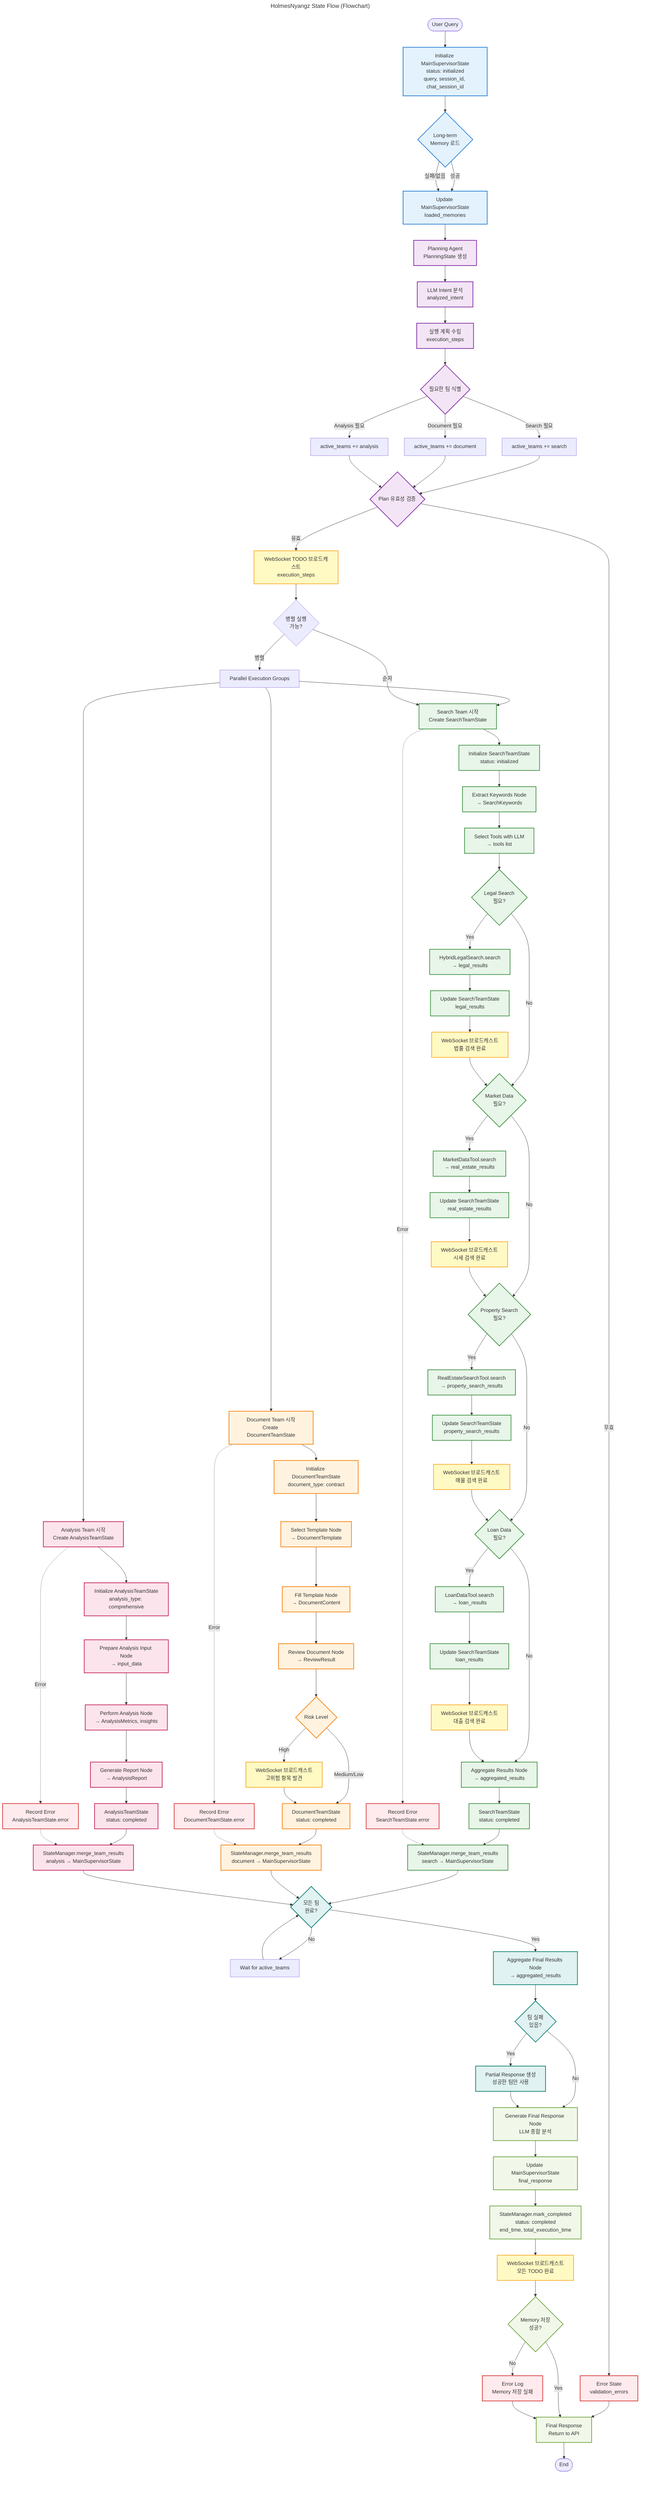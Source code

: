 ---
title: HolmesNyangz State Flow (Flowchart)
---
flowchart TB
    %% ============================================================================
    %% Start Node
    %% ============================================================================
    Start([User Query]) --> InitState

    %% ============================================================================
    %% Phase 1: Initialization
    %% ============================================================================
    InitState[Initialize MainSupervisorState<br/>status: initialized<br/>query, session_id, chat_session_id]
    InitState --> LoadMemory

    LoadMemory{Long-term<br/>Memory 로드}
    LoadMemory -->|성공| UpdateMemory[Update MainSupervisorState<br/>loaded_memories]
    LoadMemory -->|실패/없음| UpdateMemory
    UpdateMemory --> Planning

    %% ============================================================================
    %% Phase 2: Planning
    %% ============================================================================
    Planning[Planning Agent<br/>PlanningState 생성]
    Planning --> IntentAnalysis[LLM Intent 분석<br/>analyzed_intent]
    IntentAnalysis --> ExecutionPlan[실행 계획 수립<br/>execution_steps]
    ExecutionPlan --> TeamSelection{필요한 팀 식별}

    TeamSelection -->|Search 필요| ActivateSearch[active_teams += search]
    TeamSelection -->|Document 필요| ActivateDocument[active_teams += document]
    TeamSelection -->|Analysis 필요| ActivateAnalysis[active_teams += analysis]

    ActivateSearch --> ValidatePlan
    ActivateDocument --> ValidatePlan
    ActivateAnalysis --> ValidatePlan

    ValidatePlan{Plan 유효성 검증}
    ValidatePlan -->|유효| BroadcastTodo[WebSocket TODO 브로드캐스트<br/>execution_steps]
    ValidatePlan -->|무효| ErrorState[Error State<br/>validation_errors]
    ErrorState --> FinalResponse

    BroadcastTodo --> CheckParallel{병렬 실행<br/>가능?}

    %% ============================================================================
    %% Phase 3: Team Execution
    %% ============================================================================

    %% Parallel Execution
    CheckParallel -->|병렬| ParallelExec[Parallel Execution Groups]
    ParallelExec --> SearchTeam
    ParallelExec --> DocumentTeam
    ParallelExec --> AnalysisTeam

    %% Sequential Execution
    CheckParallel -->|순차| SearchTeam

    %% ============================================================================
    %% Search Team Flow
    %% ============================================================================
    SearchTeam[Search Team 시작<br/>Create SearchTeamState]
    SearchTeam --> SearchInit[Initialize SearchTeamState<br/>status: initialized]
    SearchInit --> ExtractKeywords[Extract Keywords Node<br/>→ SearchKeywords]
    ExtractKeywords --> SelectTools[Select Tools with LLM<br/>→ tools list]

    SelectTools --> LegalSearch{Legal Search<br/>필요?}
    LegalSearch -->|Yes| RunLegalSearch[HybridLegalSearch.search<br/>→ legal_results]
    LegalSearch -->|No| MarketData
    RunLegalSearch --> UpdateLegalResults[Update SearchTeamState<br/>legal_results]
    UpdateLegalResults --> BroadcastLegal[WebSocket 브로드캐스트<br/>법률 검색 완료]
    BroadcastLegal --> MarketData

    MarketData{Market Data<br/>필요?}
    MarketData -->|Yes| RunMarketData[MarketDataTool.search<br/>→ real_estate_results]
    MarketData -->|No| PropertySearch
    RunMarketData --> UpdateMarketResults[Update SearchTeamState<br/>real_estate_results]
    UpdateMarketResults --> BroadcastMarket[WebSocket 브로드캐스트<br/>시세 검색 완료]
    BroadcastMarket --> PropertySearch

    PropertySearch{Property Search<br/>필요?}
    PropertySearch -->|Yes| RunPropertySearch[RealEstateSearchTool.search<br/>→ property_search_results]
    PropertySearch -->|No| LoanData
    RunPropertySearch --> UpdatePropertyResults[Update SearchTeamState<br/>property_search_results]
    UpdatePropertyResults --> BroadcastProperty[WebSocket 브로드캐스트<br/>매물 검색 완료]
    BroadcastProperty --> LoanData

    LoanData{Loan Data<br/>필요?}
    LoanData -->|Yes| RunLoanData[LoanDataTool.search<br/>→ loan_results]
    LoanData -->|No| AggregateSearch
    RunLoanData --> UpdateLoanResults[Update SearchTeamState<br/>loan_results]
    UpdateLoanResults --> BroadcastLoan[WebSocket 브로드캐스트<br/>대출 검색 완료]
    BroadcastLoan --> AggregateSearch

    AggregateSearch[Aggregate Results Node<br/>→ aggregated_results]
    AggregateSearch --> SearchComplete[SearchTeamState<br/>status: completed]
    SearchComplete --> MergeSearch[StateManager.merge_team_results<br/>search → MainSupervisorState]

    %% ============================================================================
    %% Document Team Flow
    %% ============================================================================
    DocumentTeam[Document Team 시작<br/>Create DocumentTeamState]
    DocumentTeam --> DocumentInit[Initialize DocumentTeamState<br/>document_type: contract]
    DocumentInit --> SelectTemplate[Select Template Node<br/>→ DocumentTemplate]
    SelectTemplate --> FillTemplate[Fill Template Node<br/>→ DocumentContent]
    FillTemplate --> ReviewDocument[Review Document Node<br/>→ ReviewResult]

    ReviewDocument --> CheckRisk{Risk Level}
    CheckRisk -->|High| HighRiskWarning[WebSocket 브로드캐스트<br/>고위험 항목 발견]
    CheckRisk -->|Medium/Low| DocumentComplete
    HighRiskWarning --> DocumentComplete[DocumentTeamState<br/>status: completed]
    DocumentComplete --> MergeDocument[StateManager.merge_team_results<br/>document → MainSupervisorState]

    %% ============================================================================
    %% Analysis Team Flow
    %% ============================================================================
    AnalysisTeam[Analysis Team 시작<br/>Create AnalysisTeamState]
    AnalysisTeam --> AnalysisInit[Initialize AnalysisTeamState<br/>analysis_type: comprehensive]
    AnalysisInit --> PrepareInput[Prepare Analysis Input Node<br/>→ input_data]
    PrepareInput --> PerformAnalysis[Perform Analysis Node<br/>→ AnalysisMetrics, insights]
    PerformAnalysis --> GenerateReport[Generate Report Node<br/>→ AnalysisReport]
    GenerateReport --> AnalysisComplete[AnalysisTeamState<br/>status: completed]
    AnalysisComplete --> MergeAnalysis[StateManager.merge_team_results<br/>analysis → MainSupervisorState]

    %% ============================================================================
    %% Phase 4: Results Aggregation
    %% ============================================================================
    MergeSearch --> CheckAllComplete
    MergeDocument --> CheckAllComplete
    MergeAnalysis --> CheckAllComplete

    CheckAllComplete{모든 팀<br/>완료?}
    CheckAllComplete -->|No| WaitForTeams[Wait for active_teams]
    WaitForTeams --> CheckAllComplete
    CheckAllComplete -->|Yes| AggregateFinal

    AggregateFinal[Aggregate Final Results Node<br/>→ aggregated_results]
    AggregateFinal --> CheckTeamErrors{팀 실패<br/>있음?}
    CheckTeamErrors -->|Yes| PartialResponse[Partial Response 생성<br/>성공한 팀만 사용]
    CheckTeamErrors -->|No| GenerateFinal

    PartialResponse --> GenerateFinal

    %% ============================================================================
    %% Phase 5: Final Response Generation
    %% ============================================================================
    GenerateFinal[Generate Final Response Node<br/>LLM 종합 분석]
    GenerateFinal --> UpdateFinalResponse[Update MainSupervisorState<br/>final_response]
    UpdateFinalResponse --> MarkComplete[StateManager.mark_completed<br/>status: completed<br/>end_time, total_execution_time]

    MarkComplete --> BroadcastComplete[WebSocket 브로드캐스트<br/>모든 TODO 완료]
    BroadcastComplete --> SaveMemory

    %% ============================================================================
    %% Phase 6: Memory Save & Return
    %% ============================================================================
    SaveMemory{Memory 저장<br/>성공?}
    SaveMemory -->|Yes| FinalResponse
    SaveMemory -->|No| LogMemoryError[Error Log<br/>Memory 저장 실패]
    LogMemoryError --> FinalResponse

    FinalResponse[Final Response<br/>Return to API]
    FinalResponse --> End([End])

    %% ============================================================================
    %% Error Handling Flow
    %% ============================================================================
    SearchTeam -.->|Error| SearchError[Record Error<br/>SearchTeamState.error]
    DocumentTeam -.->|Error| DocumentError[Record Error<br/>DocumentTeamState.error]
    AnalysisTeam -.->|Error| AnalysisError[Record Error<br/>AnalysisTeamState.error]

    SearchError -.-> MergeSearch
    DocumentError -.-> MergeDocument
    AnalysisError -.-> MergeAnalysis

    %% ============================================================================
    %% Styling
    %% ============================================================================
    classDef initClass fill:#e3f2fd,stroke:#1976d2,stroke-width:2px
    classDef planningClass fill:#f3e5f5,stroke:#7b1fa2,stroke-width:2px
    classDef searchClass fill:#e8f5e9,stroke:#388e3c,stroke-width:2px
    classDef documentClass fill:#fff3e0,stroke:#f57c00,stroke-width:2px
    classDef analysisClass fill:#fce4ec,stroke:#c2185b,stroke-width:2px
    classDef aggregateClass fill:#e0f2f1,stroke:#00796b,stroke-width:2px
    classDef finalClass fill:#f1f8e9,stroke:#689f38,stroke-width:2px
    classDef errorClass fill:#ffebee,stroke:#d32f2f,stroke-width:2px
    classDef websocketClass fill:#fff9c4,stroke:#f9a825,stroke-width:2px

    class InitState,LoadMemory,UpdateMemory initClass
    class Planning,IntentAnalysis,ExecutionPlan,TeamSelection,ValidatePlan planningClass
    class SearchTeam,SearchInit,ExtractKeywords,SelectTools,LegalSearch,RunLegalSearch,UpdateLegalResults,MarketData,RunMarketData,UpdateMarketResults,PropertySearch,RunPropertySearch,UpdatePropertyResults,LoanData,RunLoanData,UpdateLoanResults,AggregateSearch,SearchComplete,MergeSearch searchClass
    class DocumentTeam,DocumentInit,SelectTemplate,FillTemplate,ReviewDocument,CheckRisk,DocumentComplete,MergeDocument documentClass
    class AnalysisTeam,AnalysisInit,PrepareInput,PerformAnalysis,GenerateReport,AnalysisComplete,MergeAnalysis analysisClass
    class CheckAllComplete,AggregateFinal,CheckTeamErrors,PartialResponse aggregateClass
    class GenerateFinal,UpdateFinalResponse,MarkComplete,SaveMemory,FinalResponse finalClass
    class ErrorState,SearchError,DocumentError,AnalysisError,LogMemoryError errorClass
    class BroadcastTodo,BroadcastLegal,BroadcastMarket,BroadcastProperty,BroadcastLoan,HighRiskWarning,BroadcastComplete websocketClass